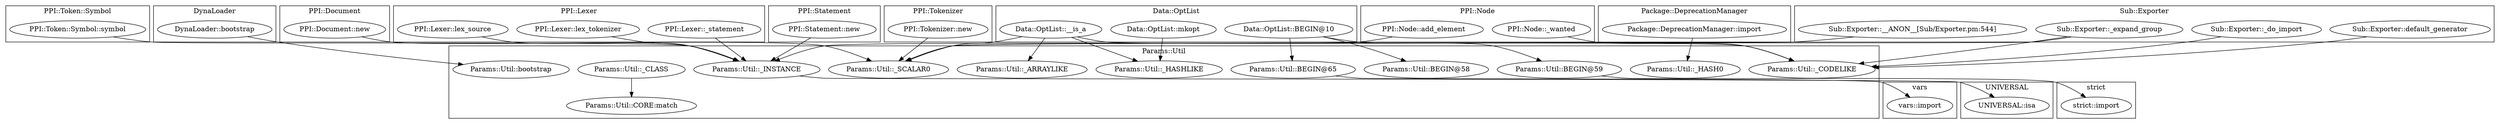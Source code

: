 digraph {
graph [overlap=false]
subgraph cluster_PPI_Token_Symbol {
	label="PPI::Token::Symbol";
	"PPI::Token::Symbol::symbol";
}
subgraph cluster_DynaLoader {
	label="DynaLoader";
	"DynaLoader::bootstrap";
}
subgraph cluster_PPI_Document {
	label="PPI::Document";
	"PPI::Document::new";
}
subgraph cluster_UNIVERSAL {
	label="UNIVERSAL";
	"UNIVERSAL::isa";
}
subgraph cluster_PPI_Lexer {
	label="PPI::Lexer";
	"PPI::Lexer::_statement";
	"PPI::Lexer::lex_tokenizer";
	"PPI::Lexer::lex_source";
}
subgraph cluster_PPI_Statement {
	label="PPI::Statement";
	"PPI::Statement::new";
}
subgraph cluster_PPI_Tokenizer {
	label="PPI::Tokenizer";
	"PPI::Tokenizer::new";
}
subgraph cluster_Data_OptList {
	label="Data::OptList";
	"Data::OptList::BEGIN@10";
	"Data::OptList::mkopt";
	"Data::OptList::__is_a";
}
subgraph cluster_Params_Util {
	label="Params::Util";
	"Params::Util::CORE:match";
	"Params::Util::bootstrap";
	"Params::Util::_ARRAYLIKE";
	"Params::Util::BEGIN@65";
	"Params::Util::BEGIN@58";
	"Params::Util::_INSTANCE";
	"Params::Util::_SCALAR0";
	"Params::Util::_CODELIKE";
	"Params::Util::_HASH0";
	"Params::Util::_CLASS";
	"Params::Util::_HASHLIKE";
	"Params::Util::BEGIN@59";
}
subgraph cluster_PPI_Node {
	label="PPI::Node";
	"PPI::Node::add_element";
	"PPI::Node::_wanted";
}
subgraph cluster_Package_DeprecationManager {
	label="Package::DeprecationManager";
	"Package::DeprecationManager::import";
}
subgraph cluster_vars {
	label="vars";
	"vars::import";
}
subgraph cluster_Sub_Exporter {
	label="Sub::Exporter";
	"Sub::Exporter::default_generator";
	"Sub::Exporter::_expand_group";
	"Sub::Exporter::__ANON__[Sub/Exporter.pm:544]";
	"Sub::Exporter::_do_import";
}
subgraph cluster_strict {
	label="strict";
	"strict::import";
}
"Data::OptList::__is_a" -> "Params::Util::_ARRAYLIKE";
"PPI::Token::Symbol::symbol" -> "Params::Util::_INSTANCE";
"PPI::Node::add_element" -> "Params::Util::_INSTANCE";
"PPI::Statement::new" -> "Params::Util::_INSTANCE";
"PPI::Lexer::_statement" -> "Params::Util::_INSTANCE";
"PPI::Lexer::lex_source" -> "Params::Util::_INSTANCE";
"PPI::Lexer::lex_tokenizer" -> "Params::Util::_INSTANCE";
"Data::OptList::BEGIN@10" -> "Params::Util::BEGIN@65";
"Params::Util::BEGIN@59" -> "strict::import";
"DynaLoader::bootstrap" -> "Params::Util::bootstrap";
"Data::OptList::BEGIN@10" -> "Params::Util::BEGIN@59";
"PPI::Tokenizer::new" -> "Params::Util::_SCALAR0";
"PPI::Document::new" -> "Params::Util::_SCALAR0";
"Sub::Exporter::_expand_group" -> "Params::Util::_SCALAR0";
"Sub::Exporter::__ANON__[Sub/Exporter.pm:544]" -> "Params::Util::_SCALAR0";
"Data::OptList::__is_a" -> "Params::Util::_SCALAR0";
"Package::DeprecationManager::import" -> "Params::Util::_HASH0";
"Sub::Exporter::default_generator" -> "Params::Util::_CODELIKE";
"Sub::Exporter::_expand_group" -> "Params::Util::_CODELIKE";
"Data::OptList::__is_a" -> "Params::Util::_CODELIKE";
"PPI::Node::_wanted" -> "Params::Util::_CODELIKE";
"Sub::Exporter::_do_import" -> "Params::Util::_CODELIKE";
"Params::Util::BEGIN@65" -> "vars::import";
"Params::Util::_INSTANCE" -> "UNIVERSAL::isa";
"Data::OptList::BEGIN@10" -> "Params::Util::BEGIN@58";
"Data::OptList::mkopt" -> "Params::Util::_HASHLIKE";
"Data::OptList::__is_a" -> "Params::Util::_HASHLIKE";
"Params::Util::_CLASS" -> "Params::Util::CORE:match";
}

